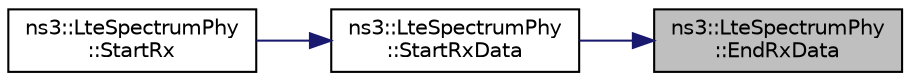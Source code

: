 digraph "ns3::LteSpectrumPhy::EndRxData"
{
 // LATEX_PDF_SIZE
  edge [fontname="Helvetica",fontsize="10",labelfontname="Helvetica",labelfontsize="10"];
  node [fontname="Helvetica",fontsize="10",shape=record];
  rankdir="RL";
  Node1 [label="ns3::LteSpectrumPhy\l::EndRxData",height=0.2,width=0.4,color="black", fillcolor="grey75", style="filled", fontcolor="black",tooltip="End receive data function."];
  Node1 -> Node2 [dir="back",color="midnightblue",fontsize="10",style="solid",fontname="Helvetica"];
  Node2 [label="ns3::LteSpectrumPhy\l::StartRxData",height=0.2,width=0.4,color="black", fillcolor="white", style="filled",URL="$classns3_1_1_lte_spectrum_phy.html#a496c5216723459c21c02576f8a5056af",tooltip="Start receive data function."];
  Node2 -> Node3 [dir="back",color="midnightblue",fontsize="10",style="solid",fontname="Helvetica"];
  Node3 [label="ns3::LteSpectrumPhy\l::StartRx",height=0.2,width=0.4,color="black", fillcolor="white", style="filled",URL="$classns3_1_1_lte_spectrum_phy.html#af4041e1ab1f466d1c66b8f2f1c519657",tooltip="Notify the SpectrumPhy instance of an incoming signal."];
}
